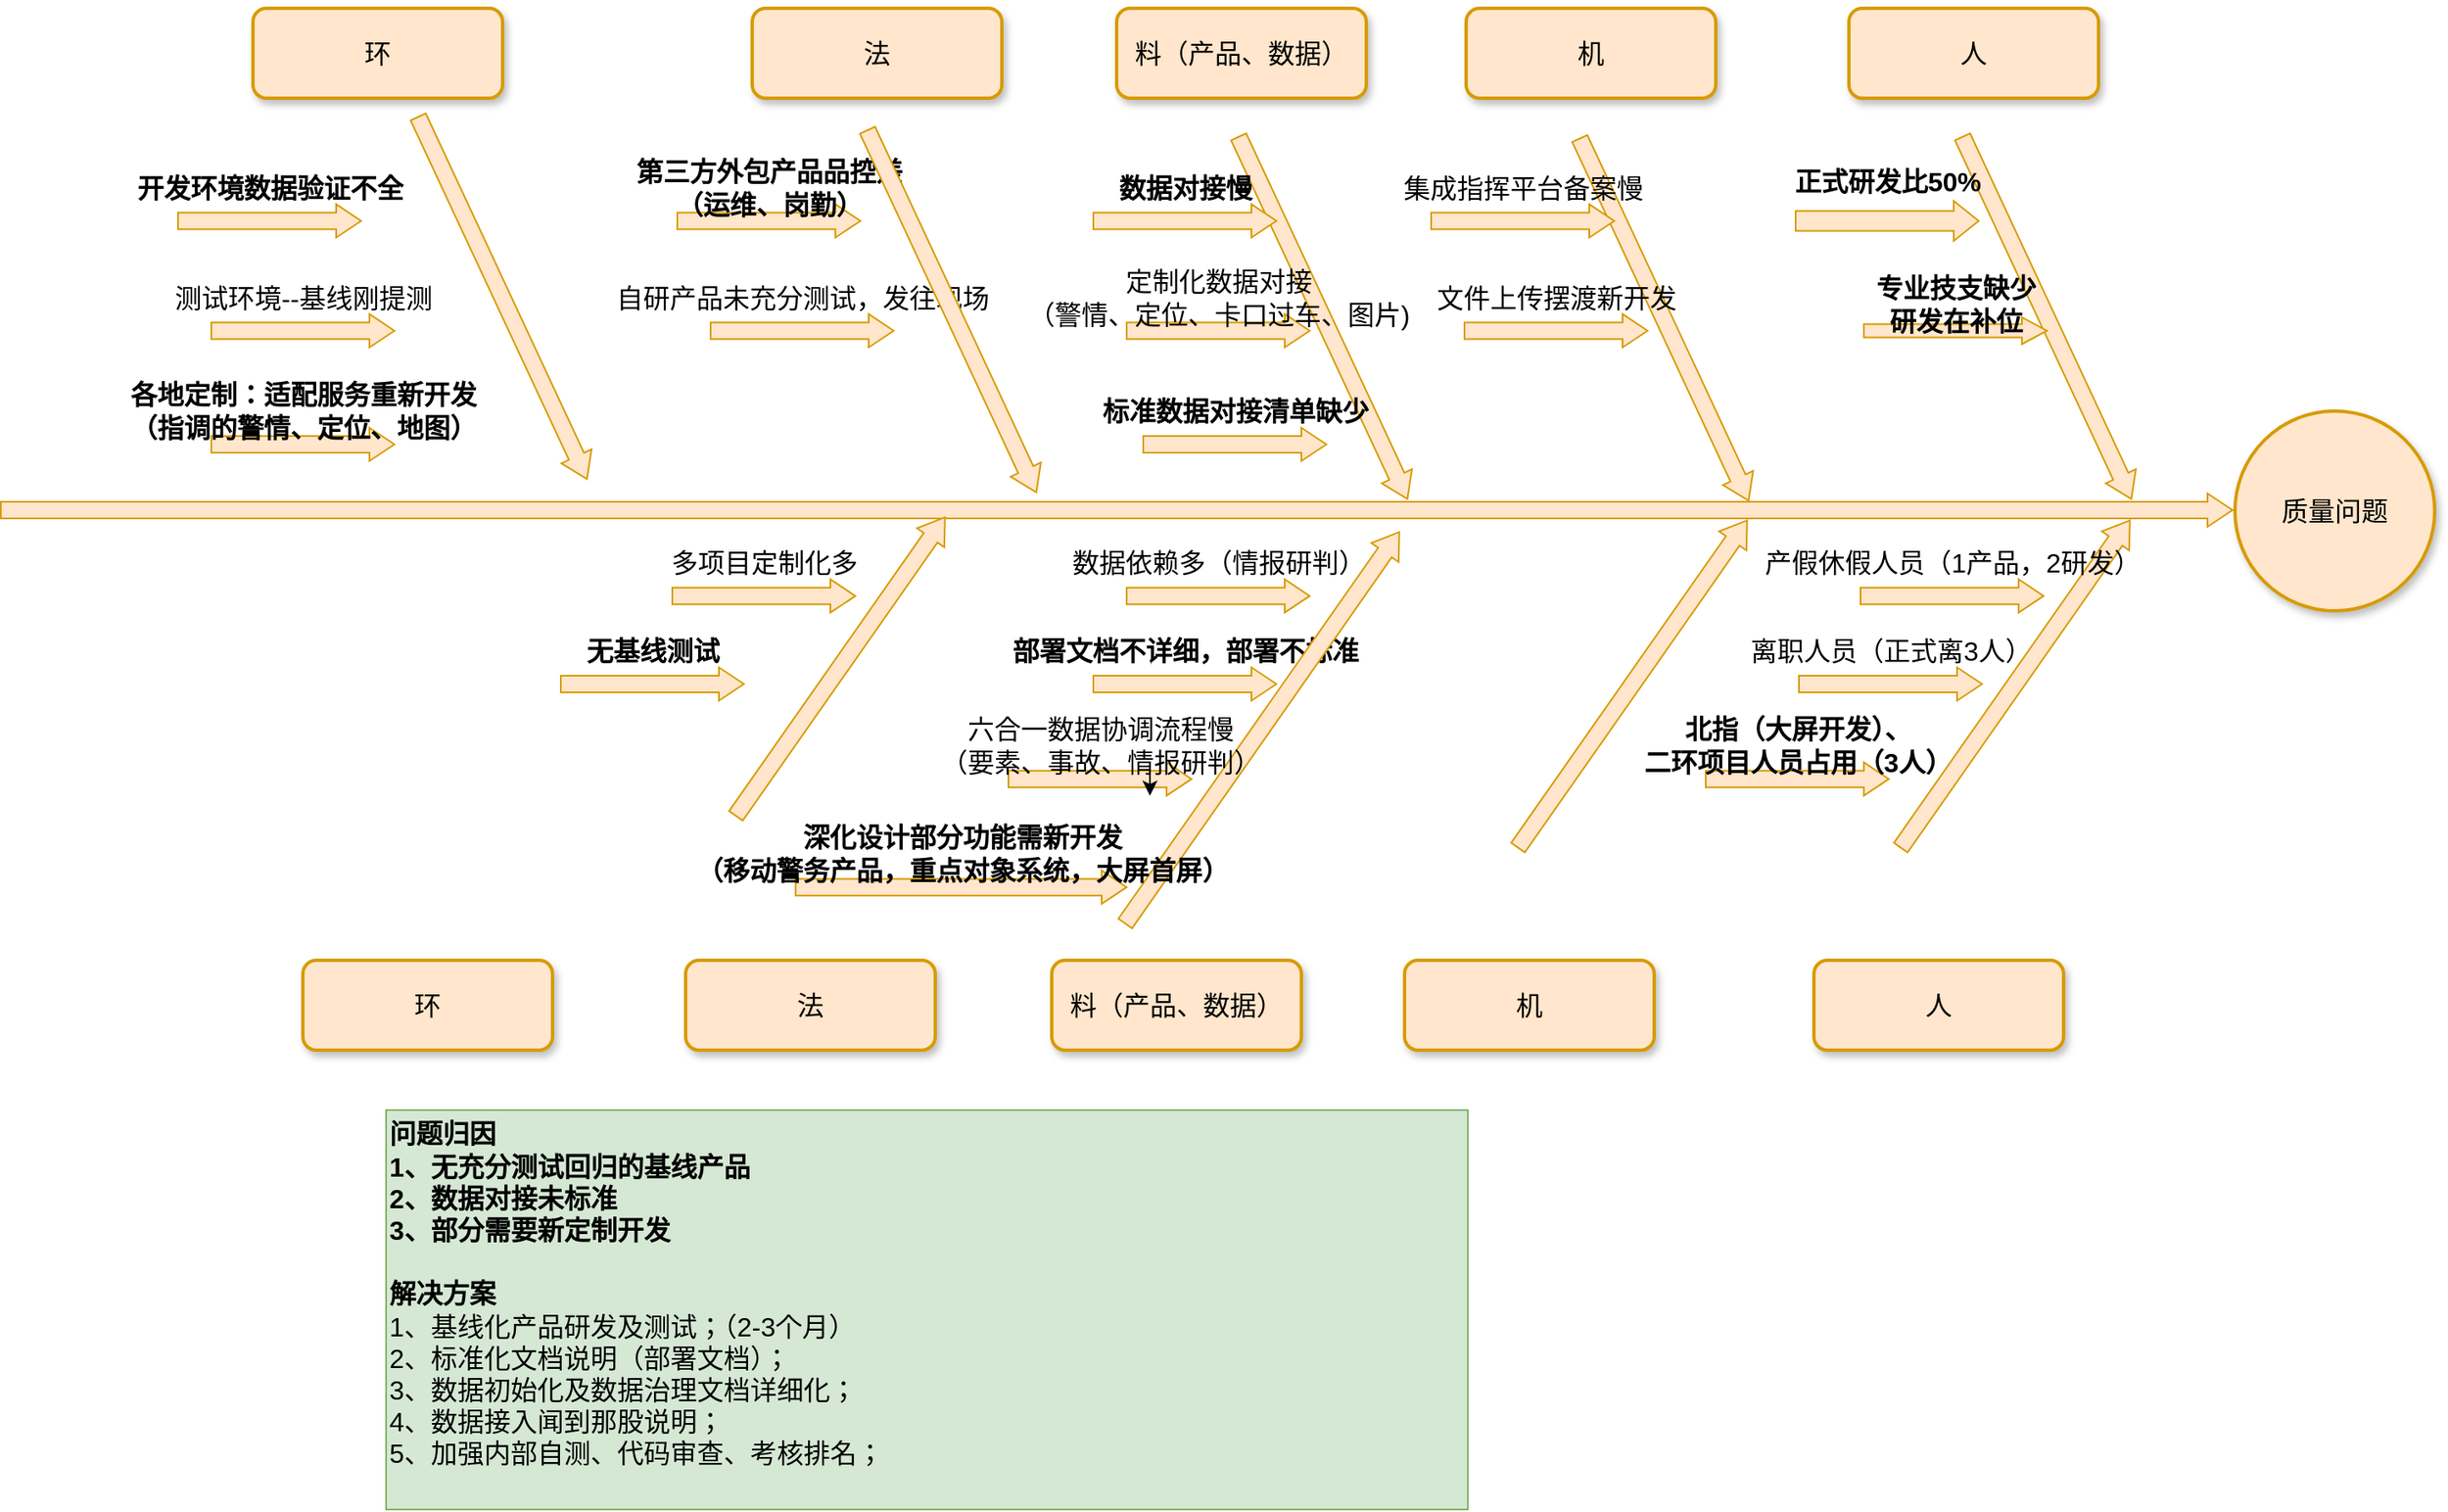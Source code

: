 <mxfile version="24.5.5" type="github" pages="2">
  <diagram id="59BYjAzN32ktKcpKIBuP" name="质量分析">
    <mxGraphModel dx="2763" dy="869" grid="1" gridSize="10" guides="1" tooltips="1" connect="1" arrows="1" fold="1" page="1" pageScale="1" pageWidth="827" pageHeight="1169" math="0" shadow="0">
      <root>
        <mxCell id="0" />
        <mxCell id="1" parent="0" />
        <mxCell id="lsGNj6fLJ-FlK3OzBnc--1" value="" style="html=1;shadow=0;dashed=0;align=center;verticalAlign=middle;shape=mxgraph.arrows2.arrow;dy=0.5;dx=15;direction=north;notch=0;rounded=0;strokeWidth=1;fontSize=16;rotation=35;fillColor=#ffe6cc;strokeColor=#d79b00;" vertex="1" parent="1">
          <mxGeometry x="799" y="604" width="20" height="240" as="geometry" />
        </mxCell>
        <mxCell id="lsGNj6fLJ-FlK3OzBnc--2" value="" style="html=1;shadow=0;dashed=0;align=center;verticalAlign=middle;shape=mxgraph.arrows2.arrow;dy=0.5;dx=15;direction=north;notch=0;rounded=0;strokeWidth=1;fontSize=16;rotation=35;fillColor=#ffe6cc;strokeColor=#d79b00;" vertex="1" parent="1">
          <mxGeometry x="1029" y="604" width="20" height="240" as="geometry" />
        </mxCell>
        <mxCell id="lsGNj6fLJ-FlK3OzBnc--3" value="" style="html=1;shadow=0;dashed=0;align=center;verticalAlign=middle;shape=mxgraph.arrows2.arrow;dy=0.5;dx=15;direction=north;notch=0;rounded=0;strokeWidth=1;fontSize=16;rotation=90;fillColor=#ffe6cc;strokeColor=#d79b00;" vertex="1" parent="1">
          <mxGeometry x="489" y="-51" width="20" height="1341" as="geometry" />
        </mxCell>
        <mxCell id="lsGNj6fLJ-FlK3OzBnc--4" value="" style="html=1;shadow=0;dashed=0;align=center;verticalAlign=middle;shape=mxgraph.arrows2.arrow;dy=0.5;dx=15;direction=north;notch=0;rounded=0;strokeWidth=1;fontSize=16;rotation=155;fillColor=#ffe6cc;strokeColor=#d79b00;" vertex="1" parent="1">
          <mxGeometry x="613" y="384" width="20" height="240" as="geometry" />
        </mxCell>
        <mxCell id="lsGNj6fLJ-FlK3OzBnc--5" value="" style="html=1;shadow=0;dashed=0;align=center;verticalAlign=middle;shape=mxgraph.arrows2.arrow;dy=0.5;dx=15;direction=north;notch=0;rounded=0;strokeWidth=1;fontSize=16;rotation=155;fillColor=#ffe6cc;strokeColor=#d79b00;" vertex="1" parent="1">
          <mxGeometry x="818" y="385" width="20" height="240" as="geometry" />
        </mxCell>
        <mxCell id="lsGNj6fLJ-FlK3OzBnc--6" value="" style="html=1;shadow=0;dashed=0;align=center;verticalAlign=middle;shape=mxgraph.arrows2.arrow;dy=0.5;dx=15;direction=north;notch=0;rounded=0;strokeWidth=1;fontSize=16;rotation=155;fillColor=#ffe6cc;strokeColor=#d79b00;" vertex="1" parent="1">
          <mxGeometry x="1048" y="384" width="20" height="240" as="geometry" />
        </mxCell>
        <mxCell id="lsGNj6fLJ-FlK3OzBnc--7" value="料（产品、数据）" style="rounded=1;whiteSpace=wrap;html=1;shadow=1;strokeWidth=2;fontSize=16;fillColor=#ffe6cc;strokeColor=#d79b00;" vertex="1" parent="1">
          <mxGeometry x="499" y="318" width="150" height="54" as="geometry" />
        </mxCell>
        <mxCell id="lsGNj6fLJ-FlK3OzBnc--8" value="机" style="rounded=1;whiteSpace=wrap;html=1;shadow=1;strokeWidth=2;fontSize=16;fillColor=#ffe6cc;strokeColor=#d79b00;" vertex="1" parent="1">
          <mxGeometry x="709" y="318" width="150" height="54" as="geometry" />
        </mxCell>
        <mxCell id="lsGNj6fLJ-FlK3OzBnc--9" value="人" style="rounded=1;whiteSpace=wrap;html=1;shadow=1;strokeWidth=2;fontSize=16;fillColor=#ffe6cc;strokeColor=#d79b00;" vertex="1" parent="1">
          <mxGeometry x="939" y="318" width="150" height="54" as="geometry" />
        </mxCell>
        <mxCell id="lsGNj6fLJ-FlK3OzBnc--10" value="法" style="rounded=1;whiteSpace=wrap;html=1;shadow=1;strokeWidth=2;fontSize=16;fillColor=#ffe6cc;strokeColor=#d79b00;" vertex="1" parent="1">
          <mxGeometry x="280" y="318" width="150" height="54" as="geometry" />
        </mxCell>
        <mxCell id="lsGNj6fLJ-FlK3OzBnc--11" value="机" style="rounded=1;whiteSpace=wrap;html=1;shadow=1;strokeWidth=2;fontSize=16;fillColor=#ffe6cc;strokeColor=#d79b00;" vertex="1" parent="1">
          <mxGeometry x="672" y="890" width="150" height="54" as="geometry" />
        </mxCell>
        <mxCell id="lsGNj6fLJ-FlK3OzBnc--13" value="质量问题" style="ellipse;whiteSpace=wrap;html=1;rounded=1;shadow=1;strokeWidth=2;fontSize=16;fillColor=#ffe6cc;strokeColor=#d79b00;" vertex="1" parent="1">
          <mxGeometry x="1171" y="560" width="120" height="120" as="geometry" />
        </mxCell>
        <mxCell id="lsGNj6fLJ-FlK3OzBnc--14" value="数据对接慢" style="html=1;shadow=0;dashed=0;align=center;verticalAlign=middle;shape=mxgraph.arrows2.arrow;dy=0.5;dx=15;direction=north;notch=0;rounded=0;strokeWidth=1;fontSize=16;rotation=90;horizontal=0;labelPosition=left;verticalLabelPosition=middle;fillColor=#ffe6cc;strokeColor=#d79b00;fontStyle=1" vertex="1" parent="1">
          <mxGeometry x="530" y="390.74" width="20" height="110" as="geometry" />
        </mxCell>
        <mxCell id="lsGNj6fLJ-FlK3OzBnc--15" value="&lt;div style=&quot;&quot;&gt;集成指挥平台备案慢&lt;br&gt;&lt;/div&gt;" style="html=1;shadow=0;dashed=0;align=center;verticalAlign=middle;shape=mxgraph.arrows2.arrow;dy=0.5;dx=15;direction=north;notch=0;rounded=0;strokeWidth=1;fontSize=16;rotation=90;horizontal=0;labelPosition=left;verticalLabelPosition=middle;fillColor=#ffe6cc;strokeColor=#d79b00;" vertex="1" parent="1">
          <mxGeometry x="733" y="390.74" width="20" height="110" as="geometry" />
        </mxCell>
        <mxCell id="lsGNj6fLJ-FlK3OzBnc--16" value="正式研发比50%" style="html=1;shadow=0;dashed=0;align=center;verticalAlign=middle;shape=mxgraph.arrows2.arrow;dy=0.5;dx=15;direction=north;notch=0;rounded=0;strokeWidth=1;fontSize=16;rotation=90;horizontal=0;labelPosition=left;verticalLabelPosition=middle;fillColor=#ffe6cc;strokeColor=#d79b00;fontStyle=1" vertex="1" parent="1">
          <mxGeometry x="950" y="390.74" width="24" height="110" as="geometry" />
        </mxCell>
        <mxCell id="lsGNj6fLJ-FlK3OzBnc--17" value="自研产品未充分测试，发往现场" style="html=1;shadow=0;dashed=0;align=center;verticalAlign=middle;shape=mxgraph.arrows2.arrow;dy=0.5;dx=15;direction=north;notch=0;rounded=0;strokeWidth=1;fontSize=16;rotation=90;horizontal=0;labelPosition=left;verticalLabelPosition=middle;fillColor=#ffe6cc;strokeColor=#d79b00;" vertex="1" parent="1">
          <mxGeometry x="300" y="456.74" width="20" height="110" as="geometry" />
        </mxCell>
        <mxCell id="lsGNj6fLJ-FlK3OzBnc--19" value="离职人员（正式离3人）" style="html=1;shadow=0;dashed=0;align=center;verticalAlign=middle;shape=mxgraph.arrows2.arrow;dy=0.5;dx=15;direction=north;notch=0;rounded=0;strokeWidth=1;fontSize=16;rotation=90;horizontal=0;labelPosition=left;verticalLabelPosition=middle;fillColor=#ffe6cc;strokeColor=#d79b00;" vertex="1" parent="1">
          <mxGeometry x="954" y="669" width="20" height="110" as="geometry" />
        </mxCell>
        <mxCell id="lsGNj6fLJ-FlK3OzBnc--20" value="定制化数据对接&lt;div&gt;（警情、定位、卡口过车、图片)&lt;/div&gt;" style="html=1;shadow=0;dashed=0;align=center;verticalAlign=middle;shape=mxgraph.arrows2.arrow;dy=0.5;dx=15;direction=north;notch=0;rounded=0;strokeWidth=1;fontSize=16;rotation=90;horizontal=0;labelPosition=left;verticalLabelPosition=middle;fillColor=#ffe6cc;strokeColor=#d79b00;" vertex="1" parent="1">
          <mxGeometry x="550" y="456.74" width="20" height="110" as="geometry" />
        </mxCell>
        <mxCell id="lsGNj6fLJ-FlK3OzBnc--22" value="专业技支缺少&lt;div&gt;研发在补位&lt;/div&gt;" style="html=1;shadow=0;dashed=0;align=center;verticalAlign=middle;shape=mxgraph.arrows2.arrow;dy=0.5;dx=15;direction=north;notch=0;rounded=0;strokeWidth=1;fontSize=16;rotation=90;horizontal=0;labelPosition=left;verticalLabelPosition=middle;fillColor=#ffe6cc;strokeColor=#d79b00;fontStyle=1" vertex="1" parent="1">
          <mxGeometry x="995" y="456.74" width="16" height="110" as="geometry" />
        </mxCell>
        <mxCell id="lsGNj6fLJ-FlK3OzBnc--23" value="第三方外包产品品控差&lt;div&gt;（运维、岗勤）&lt;/div&gt;" style="html=1;shadow=0;dashed=0;align=center;verticalAlign=middle;shape=mxgraph.arrows2.arrow;dy=0.5;dx=15;direction=north;notch=0;rounded=0;strokeWidth=1;fontSize=16;rotation=90;horizontal=0;labelPosition=left;verticalLabelPosition=middle;fillColor=#ffe6cc;strokeColor=#d79b00;fontStyle=1" vertex="1" parent="1">
          <mxGeometry x="280" y="390.74" width="20" height="110" as="geometry" />
        </mxCell>
        <mxCell id="lsGNj6fLJ-FlK3OzBnc--25" value="产假休假人员（1产品，2研发）" style="html=1;shadow=0;dashed=0;align=center;verticalAlign=middle;shape=mxgraph.arrows2.arrow;dy=0.5;dx=15;direction=north;notch=0;rounded=0;strokeWidth=1;fontSize=16;rotation=90;horizontal=0;labelPosition=left;verticalLabelPosition=middle;fillColor=#ffe6cc;strokeColor=#d79b00;" vertex="1" parent="1">
          <mxGeometry x="991" y="616.1" width="20" height="110" as="geometry" />
        </mxCell>
        <mxCell id="lsGNj6fLJ-FlK3OzBnc--28" value="数据依赖多（情报研判）" style="html=1;shadow=0;dashed=0;align=center;verticalAlign=middle;shape=mxgraph.arrows2.arrow;dy=0.5;dx=15;direction=north;notch=0;rounded=0;strokeWidth=1;fontSize=16;rotation=90;horizontal=0;labelPosition=left;verticalLabelPosition=middle;fillColor=#ffe6cc;strokeColor=#d79b00;" vertex="1" parent="1">
          <mxGeometry x="550" y="616.1" width="20" height="110" as="geometry" />
        </mxCell>
        <mxCell id="lsGNj6fLJ-FlK3OzBnc--29" value="部署文档不详细，部署不标准" style="html=1;shadow=0;dashed=0;align=center;verticalAlign=middle;shape=mxgraph.arrows2.arrow;dy=0.5;dx=15;direction=north;notch=0;rounded=0;strokeWidth=1;fontSize=16;rotation=90;horizontal=0;labelPosition=left;verticalLabelPosition=middle;fillColor=#ffe6cc;strokeColor=#d79b00;fontStyle=1" vertex="1" parent="1">
          <mxGeometry x="530" y="669" width="20" height="110" as="geometry" />
        </mxCell>
        <mxCell id="lsGNj6fLJ-FlK3OzBnc--30" value="" style="html=1;shadow=0;dashed=0;align=center;verticalAlign=middle;shape=mxgraph.arrows2.arrow;dy=0.5;dx=15;direction=north;notch=0;rounded=0;strokeWidth=1;fontSize=16;rotation=155;fillColor=#ffe6cc;strokeColor=#d79b00;" vertex="1" parent="1">
          <mxGeometry x="390" y="380" width="20" height="240" as="geometry" />
        </mxCell>
        <mxCell id="lsGNj6fLJ-FlK3OzBnc--31" value="" style="html=1;shadow=0;dashed=0;align=center;verticalAlign=middle;shape=mxgraph.arrows2.arrow;dy=0.5;dx=15;direction=north;notch=0;rounded=0;strokeWidth=1;fontSize=16;rotation=35;fillColor=#ffe6cc;strokeColor=#d79b00;" vertex="1" parent="1">
          <mxGeometry x="576.49" y="606.74" width="20" height="287.1" as="geometry" />
        </mxCell>
        <mxCell id="lsGNj6fLJ-FlK3OzBnc--32" value="&lt;div&gt;&lt;font style=&quot;font-size: 16px;&quot;&gt;&lt;b style=&quot;font-size: 16px;&quot;&gt;问题归因&lt;/b&gt;&lt;/font&gt;&lt;/div&gt;&lt;div&gt;&lt;font style=&quot;font-size: 16px;&quot;&gt;&lt;b style=&quot;font-size: 16px;&quot;&gt;1、无充分测试回归的基线产品&lt;/b&gt;&lt;/font&gt;&lt;/div&gt;&lt;div&gt;&lt;font style=&quot;font-size: 16px;&quot;&gt;&lt;b style=&quot;font-size: 16px;&quot;&gt;2、数据对接未标准&lt;/b&gt;&lt;/font&gt;&lt;/div&gt;&lt;div&gt;&lt;font style=&quot;font-size: 16px;&quot;&gt;&lt;b style=&quot;font-size: 16px;&quot;&gt;3、部分需要新定制开发&lt;/b&gt;&lt;/font&gt;&lt;/div&gt;&lt;div&gt;&lt;font style=&quot;font-size: 16px;&quot;&gt;&lt;b style=&quot;font-size: 16px;&quot;&gt;&lt;br&gt;&lt;/b&gt;&lt;/font&gt;&lt;/div&gt;&lt;font style=&quot;font-size: 16px;&quot;&gt;&lt;b style=&quot;font-size: 16px;&quot;&gt;解决方案&lt;/b&gt;&lt;/font&gt;&lt;div style=&quot;font-size: 16px;&quot;&gt;1、基线化产品研发及测试；（2-3个月）&lt;/div&gt;&lt;div style=&quot;font-size: 16px;&quot;&gt;2、标准化文档说明（部署文档）；&lt;/div&gt;&lt;div style=&quot;font-size: 16px;&quot;&gt;3、数据初始化及数据治理文档详细化；&lt;/div&gt;&lt;div style=&quot;font-size: 16px;&quot;&gt;4、数据接入闻到那股说明；&lt;/div&gt;&lt;div style=&quot;font-size: 16px;&quot;&gt;5、加强内部自测、代码审查、考核排名；&lt;/div&gt;&lt;div style=&quot;font-size: 16px;&quot;&gt;&lt;br&gt;&lt;/div&gt;" style="rounded=0;whiteSpace=wrap;html=1;align=left;fillColor=#d5e8d4;strokeColor=#82b366;fontSize=16;" vertex="1" parent="1">
          <mxGeometry x="60" y="980" width="650" height="240" as="geometry" />
        </mxCell>
        <mxCell id="lsGNj6fLJ-FlK3OzBnc--36" value="多项目定制化多" style="html=1;shadow=0;dashed=0;align=center;verticalAlign=middle;shape=mxgraph.arrows2.arrow;dy=0.5;dx=15;direction=north;notch=0;rounded=0;strokeWidth=1;fontSize=16;rotation=90;horizontal=0;labelPosition=left;verticalLabelPosition=middle;fillColor=#ffe6cc;strokeColor=#d79b00;" vertex="1" parent="1">
          <mxGeometry x="277" y="616.1" width="20" height="110" as="geometry" />
        </mxCell>
        <mxCell id="lsGNj6fLJ-FlK3OzBnc--37" value="各地定制：适配服务重新开发&lt;div&gt;（指调的警情、定位、地图）&lt;/div&gt;" style="html=1;shadow=0;dashed=0;align=center;verticalAlign=middle;shape=mxgraph.arrows2.arrow;dy=0.5;dx=15;direction=north;notch=0;rounded=0;strokeWidth=1;fontSize=16;rotation=90;horizontal=0;labelPosition=left;verticalLabelPosition=middle;fillColor=#ffe6cc;strokeColor=#d79b00;fontStyle=1" vertex="1" parent="1">
          <mxGeometry y="525" width="20" height="110" as="geometry" />
        </mxCell>
        <mxCell id="lsGNj6fLJ-FlK3OzBnc--38" value="" style="html=1;shadow=0;dashed=0;align=center;verticalAlign=middle;shape=mxgraph.arrows2.arrow;dy=0.5;dx=15;direction=north;notch=0;rounded=0;strokeWidth=1;fontSize=16;rotation=35;fillColor=#ffe6cc;strokeColor=#d79b00;" vertex="1" parent="1">
          <mxGeometry x="323.02" y="604" width="20" height="219" as="geometry" />
        </mxCell>
        <mxCell id="lsGNj6fLJ-FlK3OzBnc--39" value="环" style="rounded=1;whiteSpace=wrap;html=1;shadow=1;strokeWidth=2;fontSize=16;fillColor=#ffe6cc;strokeColor=#d79b00;" vertex="1" parent="1">
          <mxGeometry x="-20" y="318" width="150" height="54" as="geometry" />
        </mxCell>
        <mxCell id="lsGNj6fLJ-FlK3OzBnc--40" value="料（产品、数据）" style="rounded=1;whiteSpace=wrap;html=1;shadow=1;strokeWidth=2;fontSize=16;fillColor=#ffe6cc;strokeColor=#d79b00;" vertex="1" parent="1">
          <mxGeometry x="460" y="890" width="150" height="54" as="geometry" />
        </mxCell>
        <mxCell id="lsGNj6fLJ-FlK3OzBnc--42" value="人" style="rounded=1;whiteSpace=wrap;html=1;shadow=1;strokeWidth=2;fontSize=16;fillColor=#ffe6cc;strokeColor=#d79b00;" vertex="1" parent="1">
          <mxGeometry x="918" y="890" width="150" height="54" as="geometry" />
        </mxCell>
        <mxCell id="lsGNj6fLJ-FlK3OzBnc--43" value="法" style="rounded=1;whiteSpace=wrap;html=1;shadow=1;strokeWidth=2;fontSize=16;fillColor=#ffe6cc;strokeColor=#d79b00;" vertex="1" parent="1">
          <mxGeometry x="240" y="890" width="150" height="54" as="geometry" />
        </mxCell>
        <mxCell id="lsGNj6fLJ-FlK3OzBnc--44" value="环" style="rounded=1;whiteSpace=wrap;html=1;shadow=1;strokeWidth=2;fontSize=16;fillColor=#ffe6cc;strokeColor=#d79b00;" vertex="1" parent="1">
          <mxGeometry x="10" y="890" width="150" height="54" as="geometry" />
        </mxCell>
        <mxCell id="lsGNj6fLJ-FlK3OzBnc--51" value="&lt;div style=&quot;&quot;&gt;文件上传摆渡新开发&lt;br&gt;&lt;/div&gt;" style="html=1;shadow=0;dashed=0;align=center;verticalAlign=middle;shape=mxgraph.arrows2.arrow;dy=0.5;dx=15;direction=north;notch=0;rounded=0;strokeWidth=1;fontSize=16;rotation=90;horizontal=0;labelPosition=left;verticalLabelPosition=middle;fillColor=#ffe6cc;strokeColor=#d79b00;" vertex="1" parent="1">
          <mxGeometry x="753" y="456.74" width="20" height="110" as="geometry" />
        </mxCell>
        <mxCell id="lsGNj6fLJ-FlK3OzBnc--54" value="标准数据对接清单缺少" style="html=1;shadow=0;dashed=0;align=center;verticalAlign=middle;shape=mxgraph.arrows2.arrow;dy=0.5;dx=15;direction=north;notch=0;rounded=0;strokeWidth=1;fontSize=16;rotation=90;horizontal=0;labelPosition=left;verticalLabelPosition=middle;fillColor=#ffe6cc;strokeColor=#d79b00;fontStyle=1" vertex="1" parent="1">
          <mxGeometry x="560" y="525" width="20" height="110" as="geometry" />
        </mxCell>
        <mxCell id="lsGNj6fLJ-FlK3OzBnc--56" value="六合一数据协调流程慢&lt;div&gt;（要素、事故、情报研判）&lt;/div&gt;" style="html=1;shadow=0;dashed=0;align=center;verticalAlign=middle;shape=mxgraph.arrows2.arrow;dy=0.5;dx=15;direction=north;notch=0;rounded=0;strokeWidth=1;fontSize=16;rotation=90;horizontal=0;labelPosition=left;verticalLabelPosition=middle;fillColor=#ffe6cc;strokeColor=#d79b00;fontStyle=0" vertex="1" parent="1">
          <mxGeometry x="479" y="726.1" width="20" height="110" as="geometry" />
        </mxCell>
        <mxCell id="lsGNj6fLJ-FlK3OzBnc--57" style="edgeStyle=orthogonalEdgeStyle;rounded=0;orthogonalLoop=1;jettySize=auto;html=1;" edge="1" parent="1" source="lsGNj6fLJ-FlK3OzBnc--56" target="lsGNj6fLJ-FlK3OzBnc--56">
          <mxGeometry relative="1" as="geometry" />
        </mxCell>
        <mxCell id="lsGNj6fLJ-FlK3OzBnc--58" value="深化设计部分功能需新开发&lt;div&gt;（&lt;span style=&quot;background-color: initial;&quot;&gt;移动警务产品，&lt;/span&gt;&lt;span style=&quot;background-color: initial;&quot;&gt;重点对象系统，大屏首屏&lt;/span&gt;）&lt;br&gt;&lt;/div&gt;" style="html=1;shadow=0;dashed=0;align=center;verticalAlign=middle;shape=mxgraph.arrows2.arrow;dy=0.5;dx=15;direction=north;notch=0;rounded=0;strokeWidth=1;fontSize=16;rotation=90;horizontal=0;labelPosition=left;verticalLabelPosition=middle;fillColor=#ffe6cc;strokeColor=#d79b00;fontStyle=1" vertex="1" parent="1">
          <mxGeometry x="395.55" y="746.65" width="20" height="198.9" as="geometry" />
        </mxCell>
        <mxCell id="lsGNj6fLJ-FlK3OzBnc--61" value="测试环境--基线刚提测" style="html=1;shadow=0;dashed=0;align=center;verticalAlign=middle;shape=mxgraph.arrows2.arrow;dy=0.5;dx=15;direction=north;notch=0;rounded=0;strokeWidth=1;fontSize=16;rotation=90;horizontal=0;labelPosition=left;verticalLabelPosition=middle;fillColor=#ffe6cc;strokeColor=#d79b00;" vertex="1" parent="1">
          <mxGeometry y="456.74" width="20" height="110" as="geometry" />
        </mxCell>
        <mxCell id="lsGNj6fLJ-FlK3OzBnc--62" value="开发环境数据验证不全" style="html=1;shadow=0;dashed=0;align=center;verticalAlign=middle;shape=mxgraph.arrows2.arrow;dy=0.5;dx=15;direction=north;notch=0;rounded=0;strokeWidth=1;fontSize=16;rotation=90;horizontal=0;labelPosition=left;verticalLabelPosition=middle;fillColor=#ffe6cc;strokeColor=#d79b00;fontStyle=1" vertex="1" parent="1">
          <mxGeometry x="-20" y="390.74" width="20" height="110" as="geometry" />
        </mxCell>
        <mxCell id="lsGNj6fLJ-FlK3OzBnc--63" value="" style="html=1;shadow=0;dashed=0;align=center;verticalAlign=middle;shape=mxgraph.arrows2.arrow;dy=0.5;dx=15;direction=north;notch=0;rounded=0;strokeWidth=1;fontSize=16;rotation=155;fillColor=#ffe6cc;strokeColor=#d79b00;" vertex="1" parent="1">
          <mxGeometry x="120" y="372" width="20" height="240" as="geometry" />
        </mxCell>
        <mxCell id="lsGNj6fLJ-FlK3OzBnc--64" value="北指（大屏开发）、&lt;div&gt;二环项目人员占用（3人）&lt;/div&gt;" style="html=1;shadow=0;dashed=0;align=center;verticalAlign=middle;shape=mxgraph.arrows2.arrow;dy=0.5;dx=15;direction=north;notch=0;rounded=0;strokeWidth=1;fontSize=16;rotation=90;horizontal=0;labelPosition=left;verticalLabelPosition=middle;fillColor=#ffe6cc;strokeColor=#d79b00;fontStyle=1" vertex="1" parent="1">
          <mxGeometry x="898" y="726.1" width="20" height="110" as="geometry" />
        </mxCell>
        <mxCell id="lsGNj6fLJ-FlK3OzBnc--66" value="无基线测试" style="html=1;shadow=0;dashed=0;align=center;verticalAlign=middle;shape=mxgraph.arrows2.arrow;dy=0.5;dx=15;direction=north;notch=0;rounded=0;strokeWidth=1;fontSize=16;rotation=90;horizontal=0;labelPosition=left;verticalLabelPosition=middle;fillColor=#ffe6cc;strokeColor=#d79b00;fontStyle=1" vertex="1" parent="1">
          <mxGeometry x="210" y="669" width="20" height="110" as="geometry" />
        </mxCell>
      </root>
    </mxGraphModel>
  </diagram>
  <diagram name="分类" id="b7a7eaba-c6c5-6fbe-34ae-1d3a4219ac39">
    <mxGraphModel dx="2219" dy="869" grid="1" gridSize="10" guides="1" tooltips="1" connect="1" arrows="1" fold="1" page="1" pageScale="1.5" pageWidth="1169" pageHeight="826" background="none" math="0" shadow="0">
      <root>
        <mxCell id="0" style=";html=1;" />
        <mxCell id="1" style=";html=1;" parent="0" />
        <mxCell id="279d4c6e8b4f5ae2-3" value="" style="html=1;shadow=0;dashed=0;align=center;verticalAlign=middle;shape=mxgraph.arrows2.arrow;dy=0.5;dx=15;direction=north;notch=0;rounded=0;strokeWidth=1;fontSize=16;rotation=35;fillColor=#ffe6cc;strokeColor=#d79b00;" parent="1" vertex="1">
          <mxGeometry x="799" y="604" width="20" height="240" as="geometry" />
        </mxCell>
        <mxCell id="279d4c6e8b4f5ae2-4" value="" style="html=1;shadow=0;dashed=0;align=center;verticalAlign=middle;shape=mxgraph.arrows2.arrow;dy=0.5;dx=15;direction=north;notch=0;rounded=0;strokeWidth=1;fontSize=16;rotation=35;fillColor=#ffe6cc;strokeColor=#d79b00;" parent="1" vertex="1">
          <mxGeometry x="1029" y="604" width="20" height="240" as="geometry" />
        </mxCell>
        <mxCell id="279d4c6e8b4f5ae2-5" value="" style="html=1;shadow=0;dashed=0;align=center;verticalAlign=middle;shape=mxgraph.arrows2.arrow;dy=0.5;dx=15;direction=north;notch=0;rounded=0;strokeWidth=1;fontSize=16;rotation=90;fillColor=#ffe6cc;strokeColor=#d79b00;" parent="1" vertex="1">
          <mxGeometry x="639" y="99" width="20" height="1041" as="geometry" />
        </mxCell>
        <mxCell id="279d4c6e8b4f5ae2-6" value="" style="html=1;shadow=0;dashed=0;align=center;verticalAlign=middle;shape=mxgraph.arrows2.arrow;dy=0.5;dx=15;direction=north;notch=0;rounded=0;strokeWidth=1;fontSize=16;rotation=155;fillColor=#ffe6cc;strokeColor=#d79b00;" parent="1" vertex="1">
          <mxGeometry x="613" y="384" width="20" height="240" as="geometry" />
        </mxCell>
        <mxCell id="279d4c6e8b4f5ae2-7" value="" style="html=1;shadow=0;dashed=0;align=center;verticalAlign=middle;shape=mxgraph.arrows2.arrow;dy=0.5;dx=15;direction=north;notch=0;rounded=0;strokeWidth=1;fontSize=16;rotation=155;fillColor=#ffe6cc;strokeColor=#d79b00;" parent="1" vertex="1">
          <mxGeometry x="818" y="385" width="20" height="240" as="geometry" />
        </mxCell>
        <mxCell id="279d4c6e8b4f5ae2-8" value="" style="html=1;shadow=0;dashed=0;align=center;verticalAlign=middle;shape=mxgraph.arrows2.arrow;dy=0.5;dx=15;direction=north;notch=0;rounded=0;strokeWidth=1;fontSize=16;rotation=155;fillColor=#ffe6cc;strokeColor=#d79b00;" parent="1" vertex="1">
          <mxGeometry x="1048" y="384" width="20" height="240" as="geometry" />
        </mxCell>
        <mxCell id="279d4c6e8b4f5ae2-9" value="每天更新多次部署包" style="rounded=1;whiteSpace=wrap;html=1;shadow=1;strokeWidth=2;fontSize=16;fillColor=#ffe6cc;strokeColor=#d79b00;" parent="1" vertex="1">
          <mxGeometry x="499" y="350" width="150" height="54" as="geometry" />
        </mxCell>
        <mxCell id="279d4c6e8b4f5ae2-10" value="功能对应不上" style="rounded=1;whiteSpace=wrap;html=1;shadow=1;strokeWidth=2;fontSize=16;fillColor=#ffe6cc;strokeColor=#d79b00;" parent="1" vertex="1">
          <mxGeometry x="709" y="350" width="150" height="54" as="geometry" />
        </mxCell>
        <mxCell id="279d4c6e8b4f5ae2-11" value="部署不规范" style="rounded=1;whiteSpace=wrap;html=1;shadow=1;strokeWidth=2;fontSize=16;fillColor=#ffe6cc;strokeColor=#d79b00;" parent="1" vertex="1">
          <mxGeometry x="939" y="350" width="150" height="54" as="geometry" />
        </mxCell>
        <mxCell id="279d4c6e8b4f5ae2-12" value="部署调试问题多" style="rounded=1;whiteSpace=wrap;html=1;shadow=1;strokeWidth=2;fontSize=16;fillColor=#ffe6cc;strokeColor=#d79b00;" parent="1" vertex="1">
          <mxGeometry x="280" y="345" width="150" height="54" as="geometry" />
        </mxCell>
        <mxCell id="279d4c6e8b4f5ae2-13" value="业务数据接入" style="rounded=1;whiteSpace=wrap;html=1;shadow=1;strokeWidth=2;fontSize=16;fillColor=#ffe6cc;strokeColor=#d79b00;" parent="1" vertex="1">
          <mxGeometry x="672" y="816" width="150" height="54" as="geometry" />
        </mxCell>
        <mxCell id="279d4c6e8b4f5ae2-14" value="基础数据无指定人员维护" style="rounded=1;whiteSpace=wrap;html=1;shadow=1;strokeWidth=2;fontSize=16;fillColor=#ffe6cc;strokeColor=#d79b00;" parent="1" vertex="1">
          <mxGeometry x="902" y="816" width="150" height="54" as="geometry" />
        </mxCell>
        <mxCell id="279d4c6e8b4f5ae2-15" value="质量问题" style="ellipse;whiteSpace=wrap;html=1;rounded=1;shadow=1;strokeWidth=2;fontSize=16;fillColor=#ffe6cc;strokeColor=#d79b00;" parent="1" vertex="1">
          <mxGeometry x="1171" y="560" width="120" height="120" as="geometry" />
        </mxCell>
        <mxCell id="279d4c6e8b4f5ae2-16" value="研发后无直接测试人员" style="html=1;shadow=0;dashed=0;align=center;verticalAlign=middle;shape=mxgraph.arrows2.arrow;dy=0.5;dx=15;direction=north;notch=0;rounded=0;strokeWidth=1;fontSize=16;rotation=90;horizontal=0;labelPosition=left;verticalLabelPosition=middle;fillColor=#ffe6cc;strokeColor=#d79b00;" parent="1" vertex="1">
          <mxGeometry x="530" y="401" width="20" height="110" as="geometry" />
        </mxCell>
        <mxCell id="279d4c6e8b4f5ae2-17" value="部分菜单隐藏，&lt;div style=&quot;font-size: 16px;&quot;&gt;&lt;br&gt;&lt;/div&gt;" style="html=1;shadow=0;dashed=0;align=center;verticalAlign=middle;shape=mxgraph.arrows2.arrow;dy=0.5;dx=15;direction=north;notch=0;rounded=0;strokeWidth=1;fontSize=16;rotation=90;horizontal=0;labelPosition=left;verticalLabelPosition=middle;fillColor=#ffe6cc;strokeColor=#d79b00;" parent="1" vertex="1">
          <mxGeometry x="733" y="401" width="20" height="110" as="geometry" />
        </mxCell>
        <mxCell id="279d4c6e8b4f5ae2-18" value="部署文档不规范" style="html=1;shadow=0;dashed=0;align=center;verticalAlign=middle;shape=mxgraph.arrows2.arrow;dy=0.5;dx=15;direction=north;notch=0;rounded=0;strokeWidth=1;fontSize=16;rotation=90;horizontal=0;labelPosition=left;verticalLabelPosition=middle;fillColor=#ffe6cc;strokeColor=#d79b00;" parent="1" vertex="1">
          <mxGeometry x="962" y="399" width="24" height="110" as="geometry" />
        </mxCell>
        <mxCell id="279d4c6e8b4f5ae2-19" value="自研产品未详细测试" style="html=1;shadow=0;dashed=0;align=center;verticalAlign=middle;shape=mxgraph.arrows2.arrow;dy=0.5;dx=15;direction=north;notch=0;rounded=0;strokeWidth=1;fontSize=16;rotation=90;horizontal=0;labelPosition=left;verticalLabelPosition=middle;fillColor=#ffe6cc;strokeColor=#d79b00;" parent="1" vertex="1">
          <mxGeometry x="300" y="470" width="20" height="110" as="geometry" />
        </mxCell>
        <mxCell id="279d4c6e8b4f5ae2-20" value="分工不清" style="html=1;shadow=0;dashed=0;align=center;verticalAlign=middle;shape=mxgraph.arrows2.arrow;dy=0.5;dx=15;direction=north;notch=0;rounded=0;strokeWidth=1;fontSize=16;rotation=90;horizontal=0;labelPosition=left;verticalLabelPosition=middle;fillColor=#ffe6cc;strokeColor=#d79b00;" parent="1" vertex="1">
          <mxGeometry x="733" y="669" width="19" height="110" as="geometry" />
        </mxCell>
        <mxCell id="279d4c6e8b4f5ae2-21" value="无标准说明表&lt;div style=&quot;font-size: 16px;&quot;&gt;接入流程表&lt;/div&gt;" style="html=1;shadow=0;dashed=0;align=center;verticalAlign=middle;shape=mxgraph.arrows2.arrow;dy=0.5;dx=15;direction=north;notch=0;rounded=0;strokeWidth=1;fontSize=16;rotation=90;horizontal=0;labelPosition=left;verticalLabelPosition=middle;fillColor=#ffe6cc;strokeColor=#d79b00;" parent="1" vertex="1">
          <mxGeometry x="939" y="706" width="20" height="110" as="geometry" />
        </mxCell>
        <mxCell id="279d4c6e8b4f5ae2-22" value="环境与现场不一致" style="html=1;shadow=0;dashed=0;align=center;verticalAlign=middle;shape=mxgraph.arrows2.arrow;dy=0.5;dx=15;direction=north;notch=0;rounded=0;strokeWidth=1;fontSize=16;rotation=90;horizontal=0;labelPosition=left;verticalLabelPosition=middle;fillColor=#ffe6cc;strokeColor=#d79b00;" parent="1" vertex="1">
          <mxGeometry x="570" y="485" width="20" height="110" as="geometry" />
        </mxCell>
        <mxCell id="279d4c6e8b4f5ae2-23" value="部分内部页面未隐藏" style="html=1;shadow=0;dashed=0;align=center;verticalAlign=middle;shape=mxgraph.arrows2.arrow;dy=0.5;dx=15;direction=north;notch=0;rounded=0;strokeWidth=1;fontSize=16;rotation=90;horizontal=0;labelPosition=left;verticalLabelPosition=middle;fillColor=#ffe6cc;strokeColor=#d79b00;" parent="1" vertex="1">
          <mxGeometry x="753" y="460" width="20" height="110" as="geometry" />
        </mxCell>
        <mxCell id="279d4c6e8b4f5ae2-24" value="目录不统一" style="html=1;shadow=0;dashed=0;align=center;verticalAlign=middle;shape=mxgraph.arrows2.arrow;dy=0.5;dx=15;direction=north;notch=0;rounded=0;strokeWidth=1;fontSize=16;rotation=90;horizontal=0;labelPosition=left;verticalLabelPosition=middle;fillColor=#ffe6cc;strokeColor=#d79b00;" parent="1" vertex="1">
          <mxGeometry x="986" y="450" width="20" height="110" as="geometry" />
        </mxCell>
        <mxCell id="279d4c6e8b4f5ae2-25" value="第三方外包产品bug多" style="html=1;shadow=0;dashed=0;align=center;verticalAlign=middle;shape=mxgraph.arrows2.arrow;dy=0.5;dx=15;direction=north;notch=0;rounded=0;strokeWidth=1;fontSize=16;rotation=90;horizontal=0;labelPosition=left;verticalLabelPosition=middle;fillColor=#ffe6cc;strokeColor=#d79b00;" parent="1" vertex="1">
          <mxGeometry x="280" y="404" width="20" height="110" as="geometry" />
        </mxCell>
        <mxCell id="279d4c6e8b4f5ae2-26" value="无统一数据表" style="html=1;shadow=0;dashed=0;align=center;verticalAlign=middle;shape=mxgraph.arrows2.arrow;dy=0.5;dx=15;direction=north;notch=0;rounded=0;strokeWidth=1;fontSize=16;rotation=90;horizontal=0;labelPosition=left;verticalLabelPosition=middle;fillColor=#ffe6cc;strokeColor=#d79b00;" parent="1" vertex="1">
          <mxGeometry x="773" y="620" width="20" height="110" as="geometry" />
        </mxCell>
        <mxCell id="279d4c6e8b4f5ae2-27" value="文档描述不全" style="html=1;shadow=0;dashed=0;align=center;verticalAlign=middle;shape=mxgraph.arrows2.arrow;dy=0.5;dx=15;direction=north;notch=0;rounded=0;strokeWidth=1;fontSize=16;rotation=90;horizontal=0;labelPosition=left;verticalLabelPosition=middle;fillColor=#ffe6cc;strokeColor=#d79b00;" parent="1" vertex="1">
          <mxGeometry x="991" y="635" width="20" height="110" as="geometry" />
        </mxCell>
        <mxCell id="cXapT6n8_plsPw-Xxc2B-4" value="没人能说全、明白" style="html=1;shadow=0;dashed=0;align=center;verticalAlign=middle;shape=mxgraph.arrows2.arrow;dy=0.5;dx=15;direction=north;notch=0;rounded=0;strokeWidth=1;fontSize=16;rotation=90;horizontal=0;labelPosition=left;verticalLabelPosition=middle;fillColor=#ffe6cc;strokeColor=#d79b00;" vertex="1" parent="1">
          <mxGeometry x="709" y="720" width="19" height="110" as="geometry" />
        </mxCell>
        <mxCell id="cXapT6n8_plsPw-Xxc2B-8" value="用户数据协调" style="rounded=1;whiteSpace=wrap;html=1;shadow=1;strokeWidth=2;fontSize=16;fillColor=#ffe6cc;strokeColor=#d79b00;" vertex="1" parent="1">
          <mxGeometry x="420" y="816" width="150" height="54" as="geometry" />
        </mxCell>
        <mxCell id="cXapT6n8_plsPw-Xxc2B-9" value="响应较慢" style="html=1;shadow=0;dashed=0;align=center;verticalAlign=middle;shape=mxgraph.arrows2.arrow;dy=0.5;dx=15;direction=north;notch=0;rounded=0;strokeWidth=1;fontSize=16;rotation=90;horizontal=0;labelPosition=left;verticalLabelPosition=middle;fillColor=#ffe6cc;strokeColor=#d79b00;" vertex="1" parent="1">
          <mxGeometry x="550" y="625" width="20" height="110" as="geometry" />
        </mxCell>
        <mxCell id="cXapT6n8_plsPw-Xxc2B-10" value="手机设备少" style="html=1;shadow=0;dashed=0;align=center;verticalAlign=middle;shape=mxgraph.arrows2.arrow;dy=0.5;dx=15;direction=north;notch=0;rounded=0;strokeWidth=1;fontSize=16;rotation=90;horizontal=0;labelPosition=left;verticalLabelPosition=middle;fillColor=#ffe6cc;strokeColor=#d79b00;" vertex="1" parent="1">
          <mxGeometry x="510" y="690" width="20" height="110" as="geometry" />
        </mxCell>
        <mxCell id="cXapT6n8_plsPw-Xxc2B-11" value="" style="html=1;shadow=0;dashed=0;align=center;verticalAlign=middle;shape=mxgraph.arrows2.arrow;dy=0.5;dx=15;direction=north;notch=0;rounded=0;strokeWidth=1;fontSize=16;rotation=155;fillColor=#ffe6cc;strokeColor=#d79b00;" vertex="1" parent="1">
          <mxGeometry x="390" y="380" width="20" height="240" as="geometry" />
        </mxCell>
        <mxCell id="cXapT6n8_plsPw-Xxc2B-12" value="" style="html=1;shadow=0;dashed=0;align=center;verticalAlign=middle;shape=mxgraph.arrows2.arrow;dy=0.5;dx=15;direction=north;notch=0;rounded=0;strokeWidth=1;fontSize=16;rotation=35;fillColor=#ffe6cc;strokeColor=#d79b00;" vertex="1" parent="1">
          <mxGeometry x="596.02" y="612.9" width="20" height="219" as="geometry" />
        </mxCell>
        <mxCell id="cXapT6n8_plsPw-Xxc2B-17" value="&lt;font style=&quot;font-size: 16px;&quot;&gt;&lt;b style=&quot;font-size: 16px;&quot;&gt;解决方案&lt;/b&gt;&lt;/font&gt;&lt;div style=&quot;font-size: 16px;&quot;&gt;1、基线化产品研发及测试；（2-3个月）&lt;/div&gt;&lt;div style=&quot;font-size: 16px;&quot;&gt;2、标准化文档说明（部署文档）；&lt;/div&gt;&lt;div style=&quot;font-size: 16px;&quot;&gt;3、数据初始化及数据治理文档详细化；&lt;/div&gt;&lt;div style=&quot;font-size: 16px;&quot;&gt;4、数据接入闻到那股说明；&lt;/div&gt;&lt;div style=&quot;font-size: 16px;&quot;&gt;5、加强内部自测、代码审查、考核排名；&lt;/div&gt;&lt;div style=&quot;font-size: 16px;&quot;&gt;&lt;br&gt;&lt;/div&gt;" style="rounded=0;whiteSpace=wrap;html=1;align=left;fillColor=#d5e8d4;strokeColor=#82b366;fontSize=16;" vertex="1" parent="1">
          <mxGeometry x="165" y="900" width="290" height="205" as="geometry" />
        </mxCell>
        <mxCell id="cXapT6n8_plsPw-Xxc2B-20" value="地图对接超图（岗勤地图重写）" style="html=1;shadow=0;dashed=0;align=center;verticalAlign=middle;shape=mxgraph.arrows2.arrow;dy=0.5;dx=15;direction=north;notch=0;rounded=0;strokeWidth=1;fontSize=16;rotation=90;horizontal=0;labelPosition=left;verticalLabelPosition=middle;fillColor=#ffe6cc;strokeColor=#d79b00;" vertex="1" parent="1">
          <mxGeometry x="1004" y="514" width="20" height="110" as="geometry" />
        </mxCell>
        <mxCell id="cXapT6n8_plsPw-Xxc2B-22" value="移动警务新做" style="html=1;shadow=0;dashed=0;align=center;verticalAlign=middle;shape=mxgraph.arrows2.arrow;dy=0.5;dx=15;direction=north;notch=0;rounded=0;strokeWidth=1;fontSize=16;rotation=90;horizontal=0;labelPosition=left;verticalLabelPosition=middle;fillColor=#ffe6cc;strokeColor=#d79b00;" vertex="1" parent="1">
          <mxGeometry x="770" y="520" width="20" height="110" as="geometry" />
        </mxCell>
        <mxCell id="cXapT6n8_plsPw-Xxc2B-23" value="人员多项目响应" style="rounded=1;whiteSpace=wrap;html=1;shadow=1;strokeWidth=2;fontSize=16;fillColor=#ffe6cc;strokeColor=#d79b00;" vertex="1" parent="1">
          <mxGeometry x="200" y="807.1" width="150" height="54" as="geometry" />
        </mxCell>
        <mxCell id="cXapT6n8_plsPw-Xxc2B-24" value="多项目定制化多" style="html=1;shadow=0;dashed=0;align=center;verticalAlign=middle;shape=mxgraph.arrows2.arrow;dy=0.5;dx=15;direction=north;notch=0;rounded=0;strokeWidth=1;fontSize=16;rotation=90;horizontal=0;labelPosition=left;verticalLabelPosition=middle;fillColor=#ffe6cc;strokeColor=#d79b00;" vertex="1" parent="1">
          <mxGeometry x="330" y="616.1" width="20" height="110" as="geometry" />
        </mxCell>
        <mxCell id="cXapT6n8_plsPw-Xxc2B-25" value="适配服务重新开发&lt;div&gt;（指调的警情、定位）&lt;/div&gt;" style="html=1;shadow=0;dashed=0;align=center;verticalAlign=middle;shape=mxgraph.arrows2.arrow;dy=0.5;dx=15;direction=north;notch=0;rounded=0;strokeWidth=1;fontSize=16;rotation=90;horizontal=0;labelPosition=left;verticalLabelPosition=middle;fillColor=#ffe6cc;strokeColor=#d79b00;" vertex="1" parent="1">
          <mxGeometry x="290" y="681.1" width="20" height="110" as="geometry" />
        </mxCell>
        <mxCell id="cXapT6n8_plsPw-Xxc2B-26" value="" style="html=1;shadow=0;dashed=0;align=center;verticalAlign=middle;shape=mxgraph.arrows2.arrow;dy=0.5;dx=15;direction=north;notch=0;rounded=0;strokeWidth=1;fontSize=16;rotation=35;fillColor=#ffe6cc;strokeColor=#d79b00;" vertex="1" parent="1">
          <mxGeometry x="376.02" y="604" width="20" height="219" as="geometry" />
        </mxCell>
      </root>
    </mxGraphModel>
  </diagram>
</mxfile>
